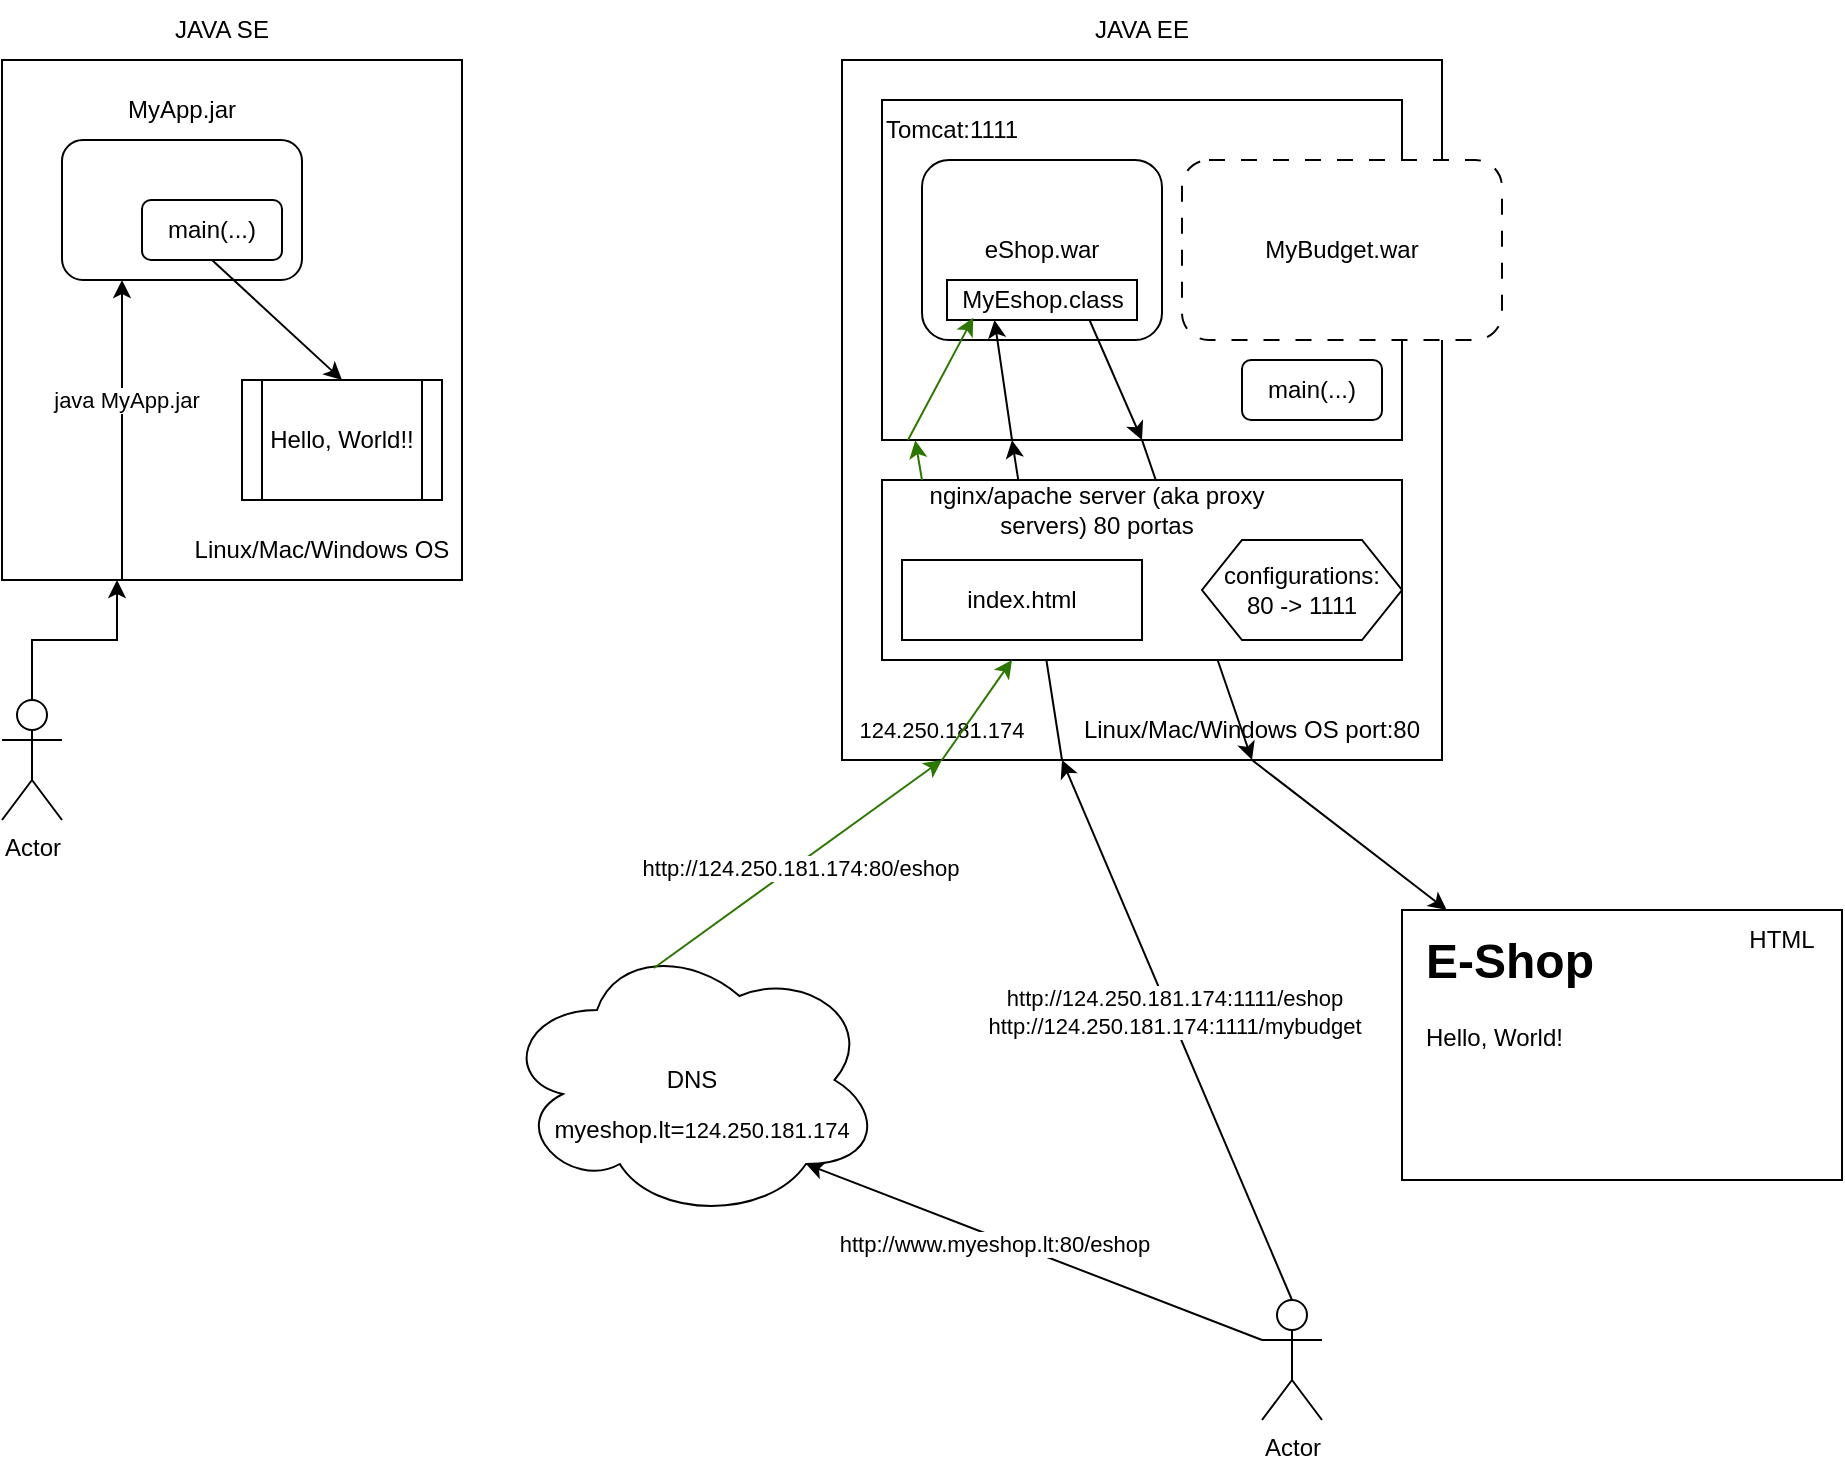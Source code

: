 <mxfile version="26.2.3">
  <diagram name="Page-1" id="8G5NEs3LC27kvC4JXoYT">
    <mxGraphModel dx="579" dy="348" grid="1" gridSize="10" guides="1" tooltips="1" connect="1" arrows="1" fold="1" page="1" pageScale="1" pageWidth="827" pageHeight="1169" math="0" shadow="0">
      <root>
        <mxCell id="0" />
        <mxCell id="1" parent="0" />
        <mxCell id="aQqk4F4-_81D9xbgikIq-2" value="" style="rounded=0;whiteSpace=wrap;html=1;" vertex="1" parent="1">
          <mxGeometry x="50" y="130" width="230" height="260" as="geometry" />
        </mxCell>
        <mxCell id="aQqk4F4-_81D9xbgikIq-3" value="JAVA SE" style="text;html=1;align=center;verticalAlign=middle;whiteSpace=wrap;rounded=0;" vertex="1" parent="1">
          <mxGeometry x="130" y="100" width="60" height="30" as="geometry" />
        </mxCell>
        <mxCell id="aQqk4F4-_81D9xbgikIq-5" value="Linux/Mac/Windows OS" style="text;html=1;align=center;verticalAlign=middle;whiteSpace=wrap;rounded=0;" vertex="1" parent="1">
          <mxGeometry x="140" y="360" width="140" height="30" as="geometry" />
        </mxCell>
        <mxCell id="aQqk4F4-_81D9xbgikIq-6" value="" style="rounded=1;whiteSpace=wrap;html=1;" vertex="1" parent="1">
          <mxGeometry x="80" y="170" width="120" height="70" as="geometry" />
        </mxCell>
        <mxCell id="aQqk4F4-_81D9xbgikIq-7" value="main(...)" style="rounded=1;whiteSpace=wrap;html=1;" vertex="1" parent="1">
          <mxGeometry x="120" y="200" width="70" height="30" as="geometry" />
        </mxCell>
        <mxCell id="aQqk4F4-_81D9xbgikIq-8" value="MyApp.jar" style="text;html=1;align=center;verticalAlign=middle;whiteSpace=wrap;rounded=0;" vertex="1" parent="1">
          <mxGeometry x="110" y="140" width="60" height="30" as="geometry" />
        </mxCell>
        <mxCell id="aQqk4F4-_81D9xbgikIq-10" style="edgeStyle=orthogonalEdgeStyle;rounded=0;orthogonalLoop=1;jettySize=auto;html=1;entryX=0.25;entryY=1;entryDx=0;entryDy=0;" edge="1" parent="1" source="aQqk4F4-_81D9xbgikIq-9" target="aQqk4F4-_81D9xbgikIq-2">
          <mxGeometry relative="1" as="geometry" />
        </mxCell>
        <mxCell id="aQqk4F4-_81D9xbgikIq-9" value="Actor" style="shape=umlActor;verticalLabelPosition=bottom;verticalAlign=top;html=1;outlineConnect=0;" vertex="1" parent="1">
          <mxGeometry x="50" y="450" width="30" height="60" as="geometry" />
        </mxCell>
        <mxCell id="aQqk4F4-_81D9xbgikIq-12" value="" style="endArrow=classic;html=1;rounded=0;entryX=0.25;entryY=1;entryDx=0;entryDy=0;" edge="1" parent="1" target="aQqk4F4-_81D9xbgikIq-6">
          <mxGeometry width="50" height="50" relative="1" as="geometry">
            <mxPoint x="110" y="390" as="sourcePoint" />
            <mxPoint x="240" y="300" as="targetPoint" />
          </mxGeometry>
        </mxCell>
        <mxCell id="aQqk4F4-_81D9xbgikIq-13" value="java MyApp.jar" style="edgeLabel;html=1;align=center;verticalAlign=middle;resizable=0;points=[];" vertex="1" connectable="0" parent="aQqk4F4-_81D9xbgikIq-12">
          <mxGeometry x="0.197" y="-2" relative="1" as="geometry">
            <mxPoint as="offset" />
          </mxGeometry>
        </mxCell>
        <mxCell id="aQqk4F4-_81D9xbgikIq-14" value="" style="endArrow=classic;html=1;rounded=0;exitX=0.5;exitY=1;exitDx=0;exitDy=0;entryX=0.5;entryY=0;entryDx=0;entryDy=0;" edge="1" parent="1" source="aQqk4F4-_81D9xbgikIq-7" target="aQqk4F4-_81D9xbgikIq-16">
          <mxGeometry width="50" height="50" relative="1" as="geometry">
            <mxPoint x="190" y="350" as="sourcePoint" />
            <mxPoint x="240" y="300" as="targetPoint" />
          </mxGeometry>
        </mxCell>
        <mxCell id="aQqk4F4-_81D9xbgikIq-16" value="Hello, World!!" style="shape=process;whiteSpace=wrap;html=1;backgroundOutline=1;" vertex="1" parent="1">
          <mxGeometry x="170" y="290" width="100" height="60" as="geometry" />
        </mxCell>
        <mxCell id="aQqk4F4-_81D9xbgikIq-17" value="" style="rounded=0;whiteSpace=wrap;html=1;" vertex="1" parent="1">
          <mxGeometry x="470" y="130" width="300" height="350" as="geometry" />
        </mxCell>
        <mxCell id="aQqk4F4-_81D9xbgikIq-18" value="JAVA EE" style="text;html=1;align=center;verticalAlign=middle;whiteSpace=wrap;rounded=0;" vertex="1" parent="1">
          <mxGeometry x="590" y="100" width="60" height="30" as="geometry" />
        </mxCell>
        <mxCell id="aQqk4F4-_81D9xbgikIq-19" value="Actor" style="shape=umlActor;verticalLabelPosition=bottom;verticalAlign=top;html=1;outlineConnect=0;" vertex="1" parent="1">
          <mxGeometry x="680" y="750" width="30" height="60" as="geometry" />
        </mxCell>
        <mxCell id="aQqk4F4-_81D9xbgikIq-20" value="Linux/Mac/Windows OS port:80" style="text;html=1;align=center;verticalAlign=middle;whiteSpace=wrap;rounded=0;" vertex="1" parent="1">
          <mxGeometry x="580" y="450" width="190" height="30" as="geometry" />
        </mxCell>
        <mxCell id="aQqk4F4-_81D9xbgikIq-22" value="" style="rounded=0;whiteSpace=wrap;html=1;" vertex="1" parent="1">
          <mxGeometry x="490" y="150" width="260" height="170" as="geometry" />
        </mxCell>
        <mxCell id="aQqk4F4-_81D9xbgikIq-24" value="Tomcat:1111" style="text;html=1;align=center;verticalAlign=middle;whiteSpace=wrap;rounded=0;" vertex="1" parent="1">
          <mxGeometry x="495" y="150" width="60" height="30" as="geometry" />
        </mxCell>
        <mxCell id="aQqk4F4-_81D9xbgikIq-25" value="eShop.war" style="rounded=1;whiteSpace=wrap;html=1;" vertex="1" parent="1">
          <mxGeometry x="510" y="180" width="120" height="90" as="geometry" />
        </mxCell>
        <mxCell id="aQqk4F4-_81D9xbgikIq-26" value="MyEshop&lt;span style=&quot;background-color: transparent; color: light-dark(rgb(0, 0, 0), rgb(255, 255, 255));&quot;&gt;.class&lt;/span&gt;" style="rounded=0;whiteSpace=wrap;html=1;" vertex="1" parent="1">
          <mxGeometry x="522.5" y="240" width="95" height="20" as="geometry" />
        </mxCell>
        <mxCell id="aQqk4F4-_81D9xbgikIq-28" value="MyBudget.war" style="rounded=1;whiteSpace=wrap;html=1;dashed=1;dashPattern=8 8;" vertex="1" parent="1">
          <mxGeometry x="640" y="180" width="160" height="90" as="geometry" />
        </mxCell>
        <mxCell id="aQqk4F4-_81D9xbgikIq-29" value="" style="endArrow=classic;html=1;rounded=0;exitX=0.5;exitY=0;exitDx=0;exitDy=0;exitPerimeter=0;entryX=0;entryY=1;entryDx=0;entryDy=0;" edge="1" parent="1" source="aQqk4F4-_81D9xbgikIq-19" target="aQqk4F4-_81D9xbgikIq-20">
          <mxGeometry width="50" height="50" relative="1" as="geometry">
            <mxPoint x="595" y="530" as="sourcePoint" />
            <mxPoint x="645" y="480" as="targetPoint" />
          </mxGeometry>
        </mxCell>
        <mxCell id="aQqk4F4-_81D9xbgikIq-31" value="http://124.250.181.174:1111/eshop&lt;div&gt;http://124.250.181.174:1111/mybudget&lt;/div&gt;" style="edgeLabel;html=1;align=center;verticalAlign=middle;resizable=0;points=[];" vertex="1" connectable="0" parent="aQqk4F4-_81D9xbgikIq-29">
          <mxGeometry x="0.059" y="-2" relative="1" as="geometry">
            <mxPoint as="offset" />
          </mxGeometry>
        </mxCell>
        <mxCell id="aQqk4F4-_81D9xbgikIq-30" value="main(...)" style="rounded=1;whiteSpace=wrap;html=1;" vertex="1" parent="1">
          <mxGeometry x="670" y="280" width="70" height="30" as="geometry" />
        </mxCell>
        <mxCell id="aQqk4F4-_81D9xbgikIq-32" value="&lt;span style=&quot;font-size: 11px; text-wrap-mode: nowrap;&quot;&gt;124.250.181.174&lt;/span&gt;" style="text;html=1;align=center;verticalAlign=middle;whiteSpace=wrap;rounded=0;" vertex="1" parent="1">
          <mxGeometry x="470" y="450" width="100" height="30" as="geometry" />
        </mxCell>
        <mxCell id="aQqk4F4-_81D9xbgikIq-33" value="" style="endArrow=classic;html=1;rounded=0;exitX=0;exitY=1;exitDx=0;exitDy=0;entryX=0.25;entryY=1;entryDx=0;entryDy=0;" edge="1" parent="1" source="aQqk4F4-_81D9xbgikIq-20" target="aQqk4F4-_81D9xbgikIq-22">
          <mxGeometry width="50" height="50" relative="1" as="geometry">
            <mxPoint x="500" y="390" as="sourcePoint" />
            <mxPoint x="550" y="340" as="targetPoint" />
          </mxGeometry>
        </mxCell>
        <mxCell id="aQqk4F4-_81D9xbgikIq-34" value="" style="endArrow=classic;html=1;rounded=0;entryX=0.25;entryY=1;entryDx=0;entryDy=0;" edge="1" parent="1" target="aQqk4F4-_81D9xbgikIq-26">
          <mxGeometry width="50" height="50" relative="1" as="geometry">
            <mxPoint x="555" y="320" as="sourcePoint" />
            <mxPoint x="605" y="270" as="targetPoint" />
          </mxGeometry>
        </mxCell>
        <mxCell id="aQqk4F4-_81D9xbgikIq-35" value="" style="endArrow=classic;html=1;rounded=0;exitX=0.75;exitY=1;exitDx=0;exitDy=0;entryX=0.5;entryY=1;entryDx=0;entryDy=0;" edge="1" parent="1" source="aQqk4F4-_81D9xbgikIq-26" target="aQqk4F4-_81D9xbgikIq-22">
          <mxGeometry width="50" height="50" relative="1" as="geometry">
            <mxPoint x="450" y="440" as="sourcePoint" />
            <mxPoint x="500" y="390" as="targetPoint" />
          </mxGeometry>
        </mxCell>
        <mxCell id="aQqk4F4-_81D9xbgikIq-36" value="" style="endArrow=classic;html=1;rounded=0;exitX=0.5;exitY=1;exitDx=0;exitDy=0;entryX=0.5;entryY=1;entryDx=0;entryDy=0;" edge="1" parent="1" source="aQqk4F4-_81D9xbgikIq-22" target="aQqk4F4-_81D9xbgikIq-20">
          <mxGeometry width="50" height="50" relative="1" as="geometry">
            <mxPoint x="450" y="440" as="sourcePoint" />
            <mxPoint x="500" y="390" as="targetPoint" />
          </mxGeometry>
        </mxCell>
        <mxCell id="aQqk4F4-_81D9xbgikIq-37" value="" style="endArrow=classic;html=1;rounded=0;exitX=0.5;exitY=1;exitDx=0;exitDy=0;" edge="1" parent="1" source="aQqk4F4-_81D9xbgikIq-20" target="aQqk4F4-_81D9xbgikIq-38">
          <mxGeometry width="50" height="50" relative="1" as="geometry">
            <mxPoint x="450" y="440" as="sourcePoint" />
            <mxPoint x="790" y="560" as="targetPoint" />
          </mxGeometry>
        </mxCell>
        <mxCell id="aQqk4F4-_81D9xbgikIq-38" value="" style="rounded=0;whiteSpace=wrap;html=1;" vertex="1" parent="1">
          <mxGeometry x="750" y="555" width="220" height="135" as="geometry" />
        </mxCell>
        <mxCell id="aQqk4F4-_81D9xbgikIq-39" value="&lt;h1 style=&quot;margin-top: 0px;&quot;&gt;E-Shop&lt;/h1&gt;&lt;p&gt;Hello, World!&lt;/p&gt;" style="text;html=1;whiteSpace=wrap;overflow=hidden;rounded=0;" vertex="1" parent="1">
          <mxGeometry x="760" y="560" width="180" height="120" as="geometry" />
        </mxCell>
        <mxCell id="aQqk4F4-_81D9xbgikIq-40" value="HTML" style="text;html=1;align=center;verticalAlign=middle;whiteSpace=wrap;rounded=0;" vertex="1" parent="1">
          <mxGeometry x="910" y="555" width="60" height="30" as="geometry" />
        </mxCell>
        <mxCell id="aQqk4F4-_81D9xbgikIq-43" value="" style="endArrow=classic;html=1;rounded=0;entryX=0.8;entryY=0.8;entryDx=0;entryDy=0;entryPerimeter=0;" edge="1" parent="1" target="aQqk4F4-_81D9xbgikIq-45">
          <mxGeometry width="50" height="50" relative="1" as="geometry">
            <mxPoint x="680" y="770" as="sourcePoint" />
            <mxPoint x="480" y="690" as="targetPoint" />
          </mxGeometry>
        </mxCell>
        <mxCell id="aQqk4F4-_81D9xbgikIq-44" value="http://www.myeshop.lt:80/eshop" style="edgeLabel;html=1;align=center;verticalAlign=middle;resizable=0;points=[];" vertex="1" connectable="0" parent="aQqk4F4-_81D9xbgikIq-43">
          <mxGeometry x="0.167" y="3" relative="1" as="geometry">
            <mxPoint as="offset" />
          </mxGeometry>
        </mxCell>
        <mxCell id="aQqk4F4-_81D9xbgikIq-45" value="DNS" style="ellipse;shape=cloud;whiteSpace=wrap;html=1;" vertex="1" parent="1">
          <mxGeometry x="300" y="570" width="190" height="140" as="geometry" />
        </mxCell>
        <mxCell id="aQqk4F4-_81D9xbgikIq-46" value="myeshop.lt=&lt;span style=&quot;font-size: 11px; text-wrap-mode: nowrap;&quot;&gt;124.250.181.174&lt;/span&gt;" style="text;html=1;align=center;verticalAlign=middle;whiteSpace=wrap;rounded=0;" vertex="1" parent="1">
          <mxGeometry x="370" y="650" width="60" height="30" as="geometry" />
        </mxCell>
        <mxCell id="aQqk4F4-_81D9xbgikIq-47" value="" style="endArrow=classic;html=1;rounded=0;exitX=0.4;exitY=0.1;exitDx=0;exitDy=0;exitPerimeter=0;entryX=0.5;entryY=1;entryDx=0;entryDy=0;fillColor=#60a917;strokeColor=light-dark(#2D7600,#4B7130);" edge="1" parent="1" source="aQqk4F4-_81D9xbgikIq-45" target="aQqk4F4-_81D9xbgikIq-32">
          <mxGeometry width="50" height="50" relative="1" as="geometry">
            <mxPoint x="389" y="585" as="sourcePoint" />
            <mxPoint x="439" y="535" as="targetPoint" />
          </mxGeometry>
        </mxCell>
        <mxCell id="aQqk4F4-_81D9xbgikIq-49" value="http://124.250.181.174:80/eshop" style="edgeLabel;html=1;align=center;verticalAlign=middle;resizable=0;points=[];" vertex="1" connectable="0" parent="aQqk4F4-_81D9xbgikIq-47">
          <mxGeometry x="-0.008" y="-2" relative="1" as="geometry">
            <mxPoint as="offset" />
          </mxGeometry>
        </mxCell>
        <mxCell id="aQqk4F4-_81D9xbgikIq-52" value="" style="rounded=0;whiteSpace=wrap;html=1;" vertex="1" parent="1">
          <mxGeometry x="490" y="340" width="260" height="90" as="geometry" />
        </mxCell>
        <mxCell id="aQqk4F4-_81D9xbgikIq-53" value="nginx/apache server (aka proxy servers) 80 portas" style="text;html=1;align=center;verticalAlign=middle;whiteSpace=wrap;rounded=0;" vertex="1" parent="1">
          <mxGeometry x="495" y="340" width="205" height="30" as="geometry" />
        </mxCell>
        <mxCell id="aQqk4F4-_81D9xbgikIq-54" value="" style="endArrow=classic;html=1;rounded=0;exitX=0.4;exitY=0.1;exitDx=0;exitDy=0;exitPerimeter=0;entryX=0.25;entryY=1;entryDx=0;entryDy=0;fillColor=#60a917;strokeColor=light-dark(#2D7600,#4B7130);" edge="1" parent="1" target="aQqk4F4-_81D9xbgikIq-52">
          <mxGeometry width="50" height="50" relative="1" as="geometry">
            <mxPoint x="520" y="480" as="sourcePoint" />
            <mxPoint x="664" y="376" as="targetPoint" />
          </mxGeometry>
        </mxCell>
        <mxCell id="aQqk4F4-_81D9xbgikIq-56" value="index.html" style="rounded=0;whiteSpace=wrap;html=1;" vertex="1" parent="1">
          <mxGeometry x="500" y="380" width="120" height="40" as="geometry" />
        </mxCell>
        <mxCell id="aQqk4F4-_81D9xbgikIq-57" value="configurations:&lt;div&gt;80 -&amp;gt; 1111&lt;/div&gt;" style="shape=hexagon;perimeter=hexagonPerimeter2;whiteSpace=wrap;html=1;fixedSize=1;" vertex="1" parent="1">
          <mxGeometry x="650" y="370" width="100" height="50" as="geometry" />
        </mxCell>
        <mxCell id="aQqk4F4-_81D9xbgikIq-58" value="" style="endArrow=classic;html=1;rounded=0;exitX=0.4;exitY=0.1;exitDx=0;exitDy=0;exitPerimeter=0;entryX=0.064;entryY=1.001;entryDx=0;entryDy=0;fillColor=#60a917;strokeColor=light-dark(#2D7600,#4B7130);entryPerimeter=0;" edge="1" parent="1" target="aQqk4F4-_81D9xbgikIq-22">
          <mxGeometry width="50" height="50" relative="1" as="geometry">
            <mxPoint x="510" y="340" as="sourcePoint" />
            <mxPoint x="545" y="290" as="targetPoint" />
          </mxGeometry>
        </mxCell>
        <mxCell id="aQqk4F4-_81D9xbgikIq-59" value="" style="endArrow=classic;html=1;rounded=0;exitX=0.4;exitY=0.1;exitDx=0;exitDy=0;exitPerimeter=0;entryX=0.138;entryY=0.941;entryDx=0;entryDy=0;fillColor=#60a917;strokeColor=light-dark(#2D7600,#4B7130);entryPerimeter=0;" edge="1" parent="1" target="aQqk4F4-_81D9xbgikIq-26">
          <mxGeometry width="50" height="50" relative="1" as="geometry">
            <mxPoint x="503" y="320" as="sourcePoint" />
            <mxPoint x="500" y="300" as="targetPoint" />
          </mxGeometry>
        </mxCell>
      </root>
    </mxGraphModel>
  </diagram>
</mxfile>
